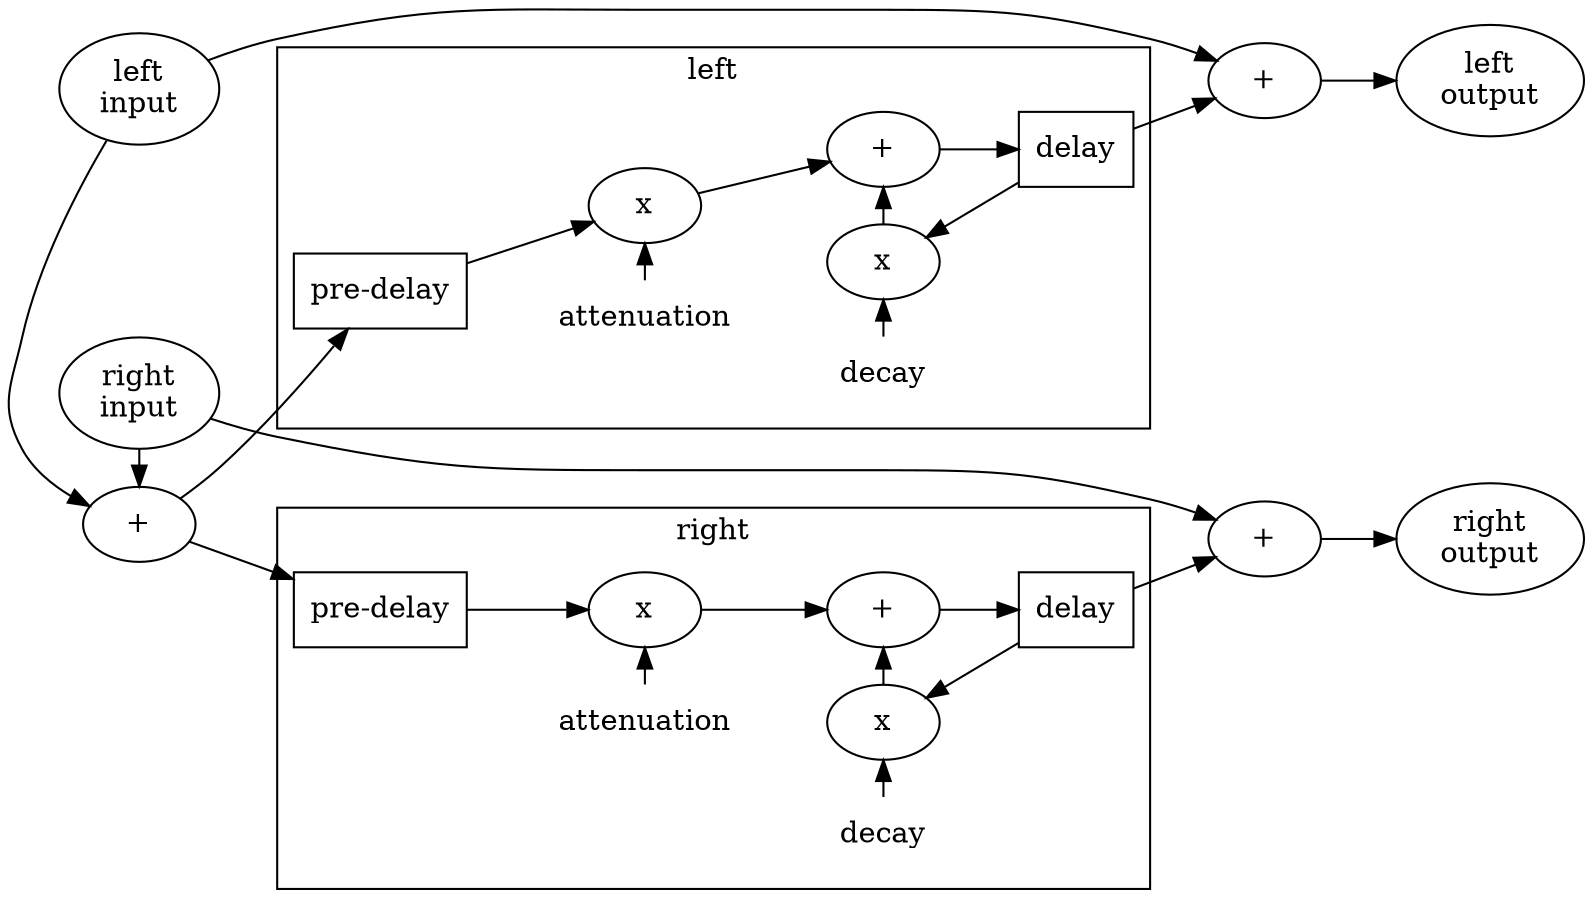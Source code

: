 digraph {
	rankdir = LR

	{ rank = same; input_left -> mono; input_right -> mono }

	input_left -> adder_left
	adder_left -> output_left

	input_right -> adder_right
	adder_right -> output_right

	subgraph cluster_left {
		label = left
		mono -> pre_delay_left
		pre_delay_left -> pre_delay_mul_left
		{ rank=same; attenuation_left -> pre_delay_mul_left }
		pre_delay_mul_left -> delay_adder_left
		{ rank=same; delay_adder_left; decay_left; delay_mul_left }
		delay_adder_left -> delay_left
		delay_left -> delay_mul_left
		decay_left -> delay_mul_left
		delay_mul_left -> delay_adder_left
	}
	delay_left -> adder_left

	subgraph cluster_right {
		label = right
		mono -> pre_delay_right
		pre_delay_right -> pre_delay_mul_right
		{ rank=same; attenuation_right -> pre_delay_mul_right }
		pre_delay_mul_right -> delay_adder_right
		{ rank=same; delay_adder_right; decay_right; delay_mul_right }
		delay_adder_right -> delay_right
		delay_right -> delay_mul_right
		decay_right -> delay_mul_right
		delay_mul_right -> delay_adder_right
	}
	delay_right -> adder_right

	input_left [label="left\ninput"]
	input_right [label="right\ninput"]

	output_left [label="left\noutput"]
	output_right [label="right\noutput"]

	mono [label="+"]
	adder_left [label="+"]
	adder_right [label="+"]
	delay_adder_left [label="+"]
	delay_adder_right [label="+"]

	pre_delay_left [label="pre-delay",shape=box]
	pre_delay_right [label="pre-delay",shape=box]
	delay_left [label="delay",shape=box]
	delay_right [label="delay",shape=box]

	pre_delay_mul_left [label=x]
	pre_delay_mul_right [label=x]

	delay_mul_left [label=x]
	delay_mul_right [label=x]

	attenuation_left [label=attenuation,shape=plaintext]
	attenuation_right [label=attenuation,shape=plaintext]

	decay_left [label=decay,shape=plaintext]
	decay_right [label=decay,shape=plaintext]
}
